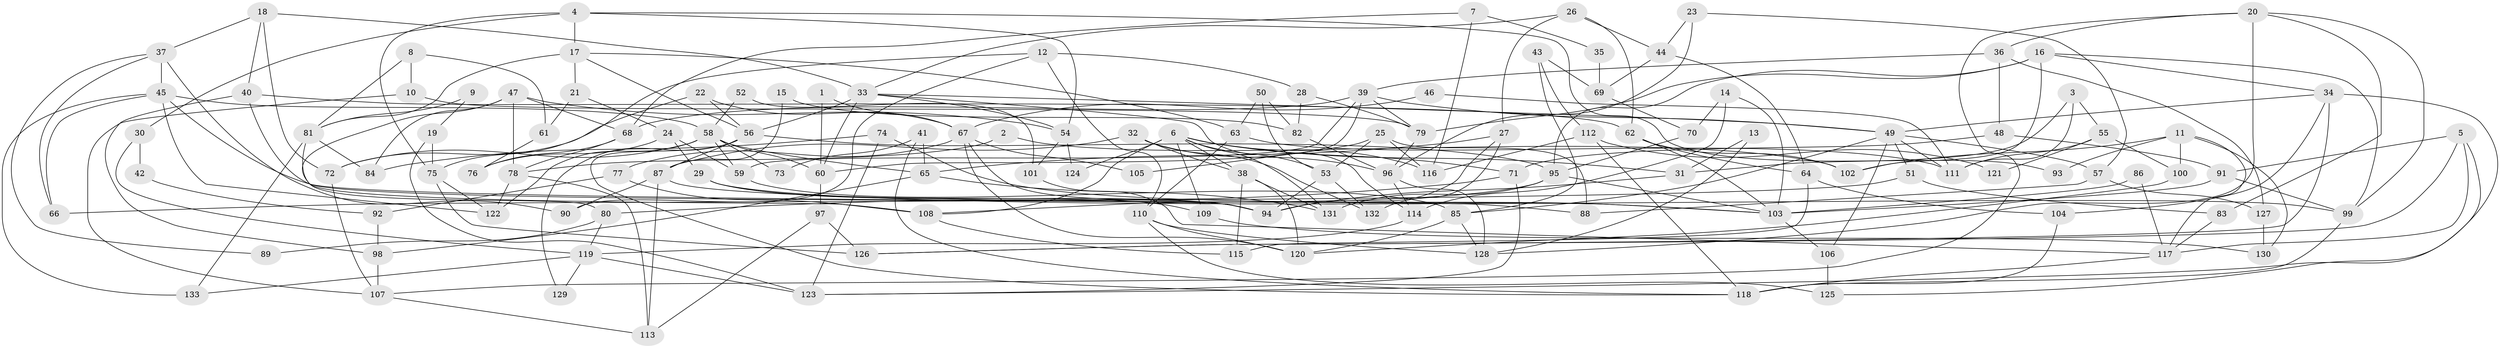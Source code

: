 // coarse degree distribution, {2: 0.13636363636363635, 4: 0.21212121212121213, 12: 0.045454545454545456, 6: 0.07575757575757576, 3: 0.24242424242424243, 8: 0.045454545454545456, 7: 0.045454545454545456, 9: 0.07575757575757576, 19: 0.015151515151515152, 24: 0.015151515151515152, 13: 0.015151515151515152, 10: 0.015151515151515152, 5: 0.06060606060606061}
// Generated by graph-tools (version 1.1) at 2025/18/03/04/25 18:18:56]
// undirected, 133 vertices, 266 edges
graph export_dot {
graph [start="1"]
  node [color=gray90,style=filled];
  1;
  2;
  3;
  4;
  5;
  6;
  7;
  8;
  9;
  10;
  11;
  12;
  13;
  14;
  15;
  16;
  17;
  18;
  19;
  20;
  21;
  22;
  23;
  24;
  25;
  26;
  27;
  28;
  29;
  30;
  31;
  32;
  33;
  34;
  35;
  36;
  37;
  38;
  39;
  40;
  41;
  42;
  43;
  44;
  45;
  46;
  47;
  48;
  49;
  50;
  51;
  52;
  53;
  54;
  55;
  56;
  57;
  58;
  59;
  60;
  61;
  62;
  63;
  64;
  65;
  66;
  67;
  68;
  69;
  70;
  71;
  72;
  73;
  74;
  75;
  76;
  77;
  78;
  79;
  80;
  81;
  82;
  83;
  84;
  85;
  86;
  87;
  88;
  89;
  90;
  91;
  92;
  93;
  94;
  95;
  96;
  97;
  98;
  99;
  100;
  101;
  102;
  103;
  104;
  105;
  106;
  107;
  108;
  109;
  110;
  111;
  112;
  113;
  114;
  115;
  116;
  117;
  118;
  119;
  120;
  121;
  122;
  123;
  124;
  125;
  126;
  127;
  128;
  129;
  130;
  131;
  132;
  133;
  1 -- 60;
  1 -- 67;
  2 -- 78;
  2 -- 102;
  3 -- 31;
  3 -- 111;
  3 -- 55;
  4 -- 75;
  4 -- 17;
  4 -- 30;
  4 -- 54;
  4 -- 93;
  5 -- 125;
  5 -- 117;
  5 -- 91;
  5 -- 126;
  6 -- 131;
  6 -- 108;
  6 -- 31;
  6 -- 38;
  6 -- 53;
  6 -- 71;
  6 -- 109;
  6 -- 116;
  6 -- 124;
  7 -- 116;
  7 -- 68;
  7 -- 35;
  8 -- 10;
  8 -- 81;
  8 -- 61;
  9 -- 81;
  9 -- 19;
  10 -- 79;
  10 -- 107;
  11 -- 100;
  11 -- 102;
  11 -- 93;
  11 -- 117;
  11 -- 130;
  12 -- 110;
  12 -- 28;
  12 -- 75;
  12 -- 90;
  13 -- 128;
  13 -- 31;
  14 -- 114;
  14 -- 103;
  14 -- 70;
  15 -- 82;
  15 -- 87;
  16 -- 79;
  16 -- 99;
  16 -- 34;
  16 -- 95;
  16 -- 102;
  17 -- 21;
  17 -- 56;
  17 -- 63;
  17 -- 81;
  18 -- 40;
  18 -- 33;
  18 -- 37;
  18 -- 72;
  19 -- 75;
  19 -- 123;
  20 -- 99;
  20 -- 107;
  20 -- 36;
  20 -- 83;
  20 -- 128;
  21 -- 24;
  21 -- 61;
  22 -- 72;
  22 -- 56;
  22 -- 67;
  23 -- 57;
  23 -- 96;
  23 -- 44;
  24 -- 59;
  24 -- 29;
  24 -- 76;
  25 -- 116;
  25 -- 53;
  25 -- 88;
  25 -- 105;
  26 -- 44;
  26 -- 33;
  26 -- 27;
  26 -- 62;
  27 -- 94;
  27 -- 65;
  27 -- 132;
  28 -- 79;
  28 -- 82;
  29 -- 94;
  29 -- 109;
  29 -- 99;
  30 -- 119;
  30 -- 42;
  31 -- 94;
  32 -- 87;
  32 -- 38;
  32 -- 96;
  32 -- 132;
  33 -- 56;
  33 -- 60;
  33 -- 49;
  33 -- 54;
  33 -- 114;
  34 -- 123;
  34 -- 49;
  34 -- 104;
  34 -- 126;
  35 -- 69;
  36 -- 39;
  36 -- 48;
  36 -- 127;
  37 -- 45;
  37 -- 66;
  37 -- 89;
  37 -- 90;
  38 -- 115;
  38 -- 120;
  38 -- 131;
  39 -- 49;
  39 -- 60;
  39 -- 59;
  39 -- 68;
  39 -- 79;
  40 -- 94;
  40 -- 98;
  40 -- 62;
  41 -- 65;
  41 -- 118;
  41 -- 73;
  42 -- 92;
  43 -- 69;
  43 -- 85;
  43 -- 112;
  44 -- 64;
  44 -- 69;
  45 -- 122;
  45 -- 58;
  45 -- 66;
  45 -- 88;
  45 -- 133;
  46 -- 111;
  46 -- 67;
  47 -- 78;
  47 -- 54;
  47 -- 68;
  47 -- 80;
  47 -- 84;
  48 -- 91;
  48 -- 71;
  49 -- 51;
  49 -- 57;
  49 -- 85;
  49 -- 106;
  49 -- 111;
  50 -- 63;
  50 -- 53;
  50 -- 82;
  51 -- 66;
  51 -- 83;
  52 -- 58;
  52 -- 101;
  53 -- 132;
  53 -- 94;
  54 -- 101;
  54 -- 124;
  55 -- 111;
  55 -- 100;
  55 -- 121;
  56 -- 118;
  56 -- 95;
  56 -- 87;
  56 -- 129;
  57 -- 88;
  57 -- 127;
  58 -- 59;
  58 -- 65;
  58 -- 60;
  58 -- 72;
  58 -- 73;
  58 -- 122;
  59 -- 85;
  60 -- 97;
  61 -- 76;
  62 -- 64;
  62 -- 102;
  62 -- 103;
  63 -- 110;
  63 -- 111;
  64 -- 104;
  64 -- 115;
  65 -- 131;
  65 -- 98;
  67 -- 120;
  67 -- 77;
  67 -- 94;
  67 -- 105;
  68 -- 76;
  68 -- 78;
  69 -- 70;
  70 -- 95;
  71 -- 80;
  71 -- 123;
  72 -- 107;
  74 -- 84;
  74 -- 103;
  74 -- 123;
  75 -- 126;
  75 -- 122;
  77 -- 108;
  77 -- 92;
  78 -- 122;
  78 -- 113;
  79 -- 96;
  80 -- 89;
  80 -- 119;
  81 -- 133;
  81 -- 84;
  81 -- 108;
  82 -- 96;
  83 -- 117;
  85 -- 128;
  85 -- 120;
  86 -- 117;
  86 -- 103;
  87 -- 90;
  87 -- 103;
  87 -- 113;
  91 -- 103;
  91 -- 99;
  92 -- 98;
  95 -- 103;
  95 -- 108;
  95 -- 131;
  96 -- 114;
  96 -- 128;
  97 -- 126;
  97 -- 113;
  98 -- 107;
  99 -- 118;
  100 -- 120;
  101 -- 117;
  103 -- 106;
  104 -- 118;
  106 -- 125;
  107 -- 113;
  108 -- 115;
  109 -- 130;
  110 -- 120;
  110 -- 128;
  110 -- 125;
  112 -- 118;
  112 -- 116;
  112 -- 121;
  114 -- 119;
  117 -- 118;
  119 -- 123;
  119 -- 129;
  119 -- 133;
  127 -- 130;
}
